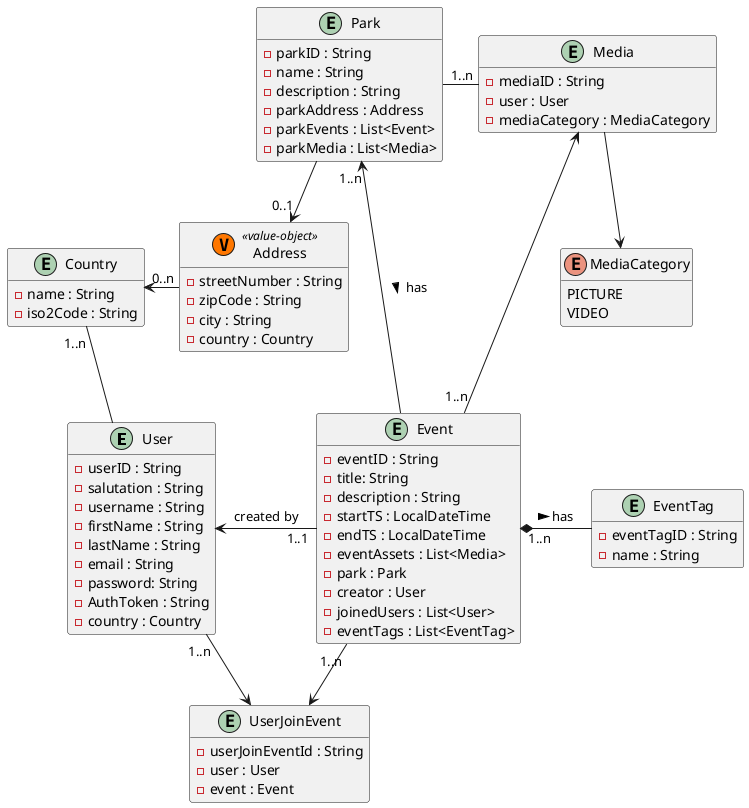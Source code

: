 @startuml
'https://plantuml.com/class-diagram

hide empty methods

'entity Comment {}

entity User {
    - userID : String
    - salutation : String
    - username : String
    - firstName : String
    - lastName : String
    - email : String
    - password: String
    - AuthToken : String
    - country : Country
    }

entity UserJoinEvent {
    -userJoinEventId : String
    - user : User
    - event : Event

}

entity Event {
    - eventID : String
    - title: String
    - description : String
    - startTS : LocalDateTime
    - endTS : LocalDateTime
    - eventAssets : List<Media>
    - park : Park
    - creator : User
    - joinedUsers : List<User>
    - eventTags : List<EventTag>
}

entity EventTag {
    - eventTagID : String
    - name : String
}

entity Media {
    - mediaID : String
    - user : User
    - mediaCategory : MediaCategory
}

enum MediaCategory {
    PICTURE
    VIDEO
}

entity Park {
    - parkID : String
    - name : String
    - description : String
    - parkAddress : Address
    - parkEvents : List<Event>
    - parkMedia : List<Media>
}

class Address <<(V, #FF7700) value-object>> {
    - streetNumber : String
    - zipCode : String
    - city : String
    - country : Country
}

entity Country {
    - name : String
    - iso2Code : String
}

User "1..n" --> UserJoinEvent
Event "1..n" -->  UserJoinEvent
Address "0..n" -> Country
Media --> MediaCategory
EventTag -left-* "1..n" Event : has <
Event -up-> "1..n" Park : has <
Media <-- "1..n" Event
Event "1..1" -left-> User : created by
Park "1..n" -right- Media
Country "1..n" -- User
Park --> "0..1" Address


@enduml
